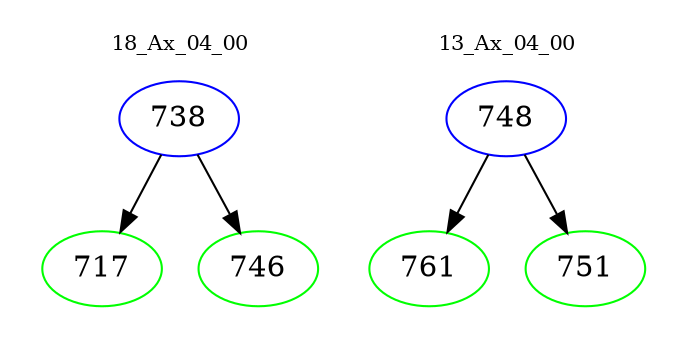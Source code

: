 digraph{
subgraph cluster_0 {
color = white
label = "18_Ax_04_00";
fontsize=10;
T0_738 [label="738", color="blue"]
T0_738 -> T0_717 [color="black"]
T0_717 [label="717", color="green"]
T0_738 -> T0_746 [color="black"]
T0_746 [label="746", color="green"]
}
subgraph cluster_1 {
color = white
label = "13_Ax_04_00";
fontsize=10;
T1_748 [label="748", color="blue"]
T1_748 -> T1_761 [color="black"]
T1_761 [label="761", color="green"]
T1_748 -> T1_751 [color="black"]
T1_751 [label="751", color="green"]
}
}
